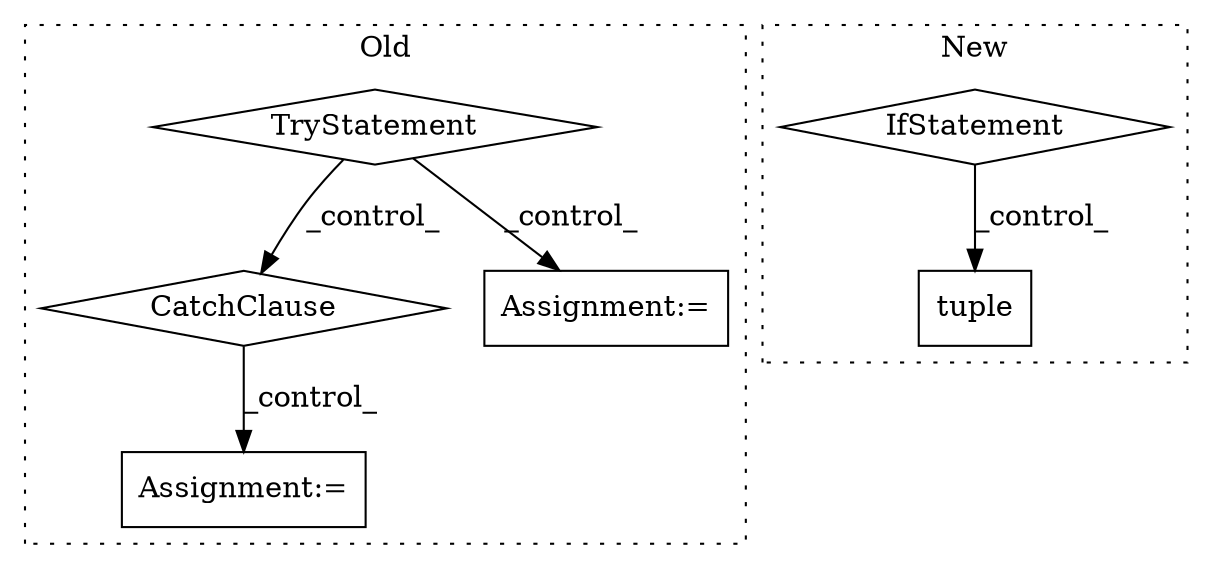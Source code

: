 digraph G {
subgraph cluster0 {
1 [label="TryStatement" a="54" s="12768" l="4" shape="diamond"];
3 [label="CatchClause" a="12" s="12854,12886" l="11,2" shape="diamond"];
4 [label="Assignment:=" a="7" s="12785" l="1" shape="box"];
6 [label="Assignment:=" a="7" s="12901" l="1" shape="box"];
label = "Old";
style="dotted";
}
subgraph cluster1 {
2 [label="tuple" a="32" s="12739,12768" l="6,1" shape="box"];
5 [label="IfStatement" a="25" s="12679,12696" l="4,2" shape="diamond"];
label = "New";
style="dotted";
}
1 -> 3 [label="_control_"];
1 -> 4 [label="_control_"];
3 -> 6 [label="_control_"];
5 -> 2 [label="_control_"];
}